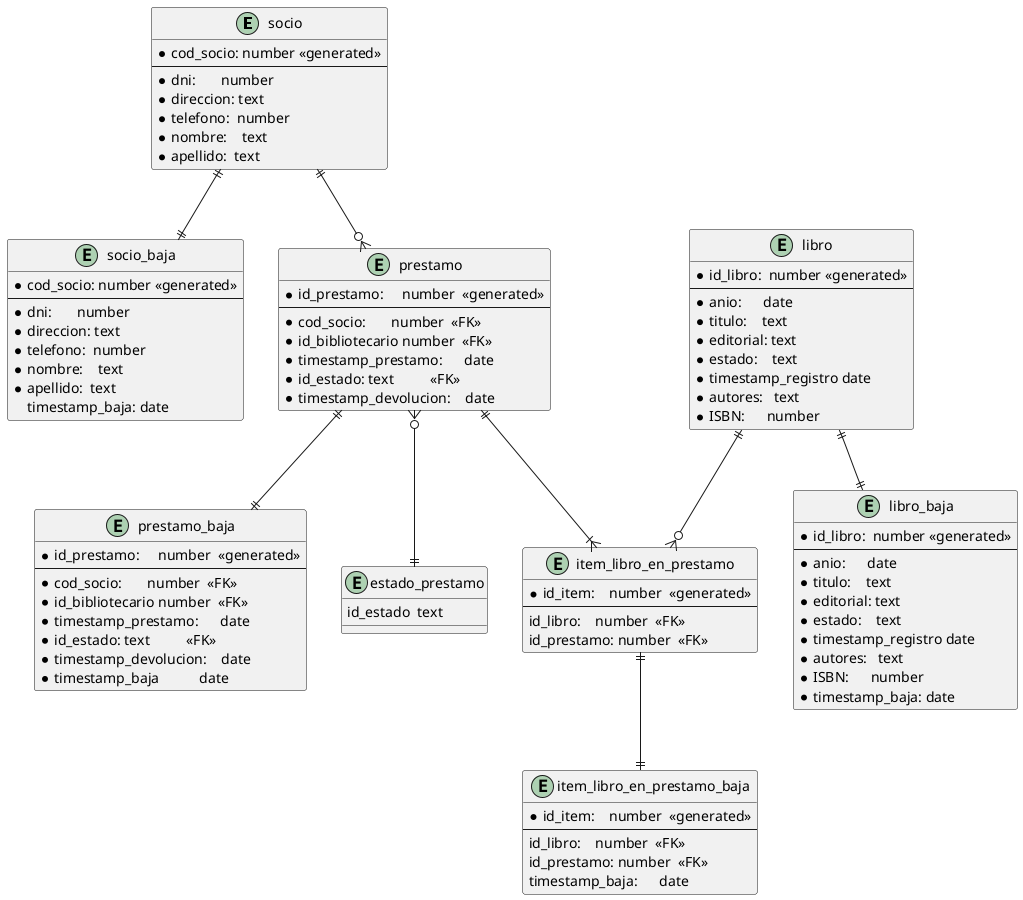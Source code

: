 @startuml
  entity socio{
    *cod_socio: number «generated»
    --
    *dni:       number
    *direccion: text
    *telefono:  number
    *nombre:    text
    *apellido:  text
  }

  entity socio_baja{
    *cod_socio: number «generated»
    --
    *dni:       number
    *direccion: text
    *telefono:  number
    *nombre:    text
    *apellido:  text
    timestamp_baja: date
  }

  entity libro{
    *id_libro:  number «generated»
    --
    *anio:      date
    *titulo:    text
    *editorial: text
    *estado:    text
    *timestamp_registro date
    *autores:   text
    *ISBN:      number
  }

  entity libro_baja{
    *id_libro:  number «generated»
    --
    *anio:      date
    *titulo:    text
    *editorial: text
    *estado:    text
    *timestamp_registro date
    *autores:   text
    *ISBN:      number
    *timestamp_baja: date
  }

  entity item_libro_en_prestamo {
    *id_item:    number  «generated»
    --
    id_libro:    number  «FK»
    id_prestamo: number  «FK»
  }

  entity item_libro_en_prestamo_baja {
    *id_item:    number  «generated»
    --
    id_libro:    number  «FK»
    id_prestamo: number  «FK»
    timestamp_baja:      date
  }

  entity prestamo{
    *id_prestamo:     number  «generated»
    --
    *cod_socio:       number  «FK»
    *id_bibliotecario number  «FK»
    *timestamp_prestamo:      date
    *id_estado: text          «FK»
    *timestamp_devolucion:    date
  }

  entity prestamo_baja{
    *id_prestamo:     number  «generated»
    --
    *cod_socio:       number  «FK»
    *id_bibliotecario number  «FK»
    *timestamp_prestamo:      date
    *id_estado: text          «FK»
    *timestamp_devolucion:    date
    *timestamp_baja           date
  }

  entity estado_prestamo{
    id_estado  text
  }

libro     ||--o{    item_libro_en_prestamo
prestamo  ||--|{    item_libro_en_prestamo
socio     ||--o{    prestamo
prestamo  }o--||    estado_prestamo

libro     ||--||    libro_baja
prestamo  ||--||    prestamo_baja
socio     ||--||    socio_baja
item_libro_en_prestamo  ||--||    item_libro_en_prestamo_baja
@enduml
